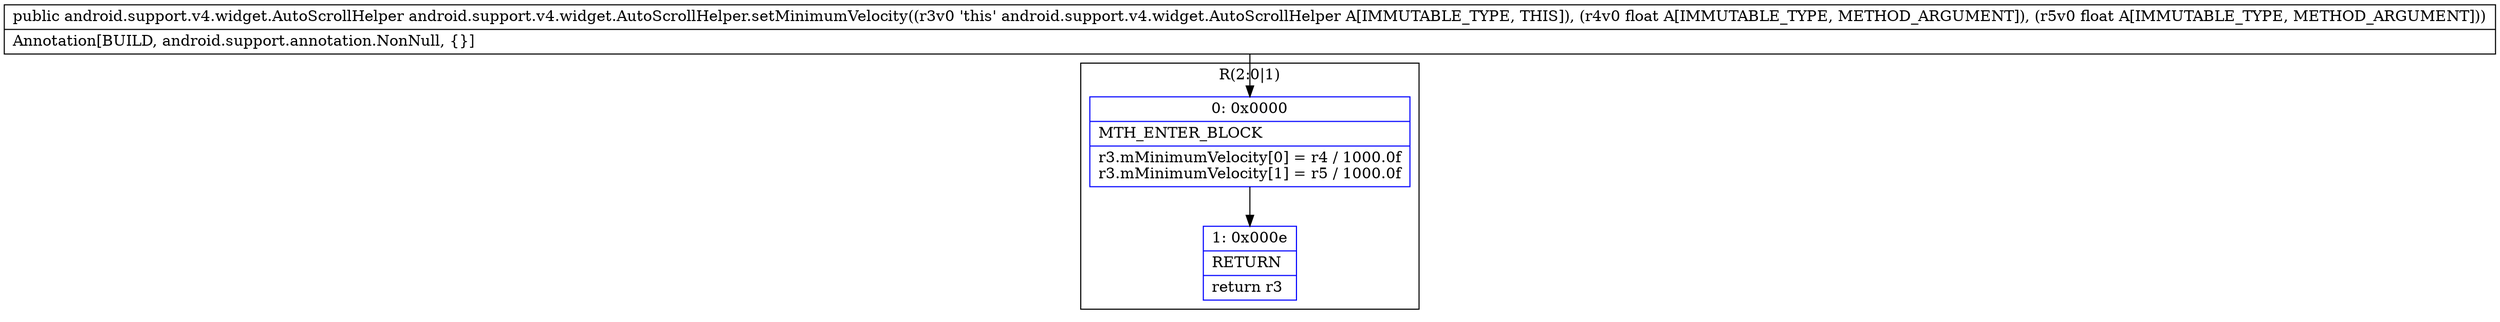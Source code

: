 digraph "CFG forandroid.support.v4.widget.AutoScrollHelper.setMinimumVelocity(FF)Landroid\/support\/v4\/widget\/AutoScrollHelper;" {
subgraph cluster_Region_816487559 {
label = "R(2:0|1)";
node [shape=record,color=blue];
Node_0 [shape=record,label="{0\:\ 0x0000|MTH_ENTER_BLOCK\l|r3.mMinimumVelocity[0] = r4 \/ 1000.0f\lr3.mMinimumVelocity[1] = r5 \/ 1000.0f\l}"];
Node_1 [shape=record,label="{1\:\ 0x000e|RETURN\l|return r3\l}"];
}
MethodNode[shape=record,label="{public android.support.v4.widget.AutoScrollHelper android.support.v4.widget.AutoScrollHelper.setMinimumVelocity((r3v0 'this' android.support.v4.widget.AutoScrollHelper A[IMMUTABLE_TYPE, THIS]), (r4v0 float A[IMMUTABLE_TYPE, METHOD_ARGUMENT]), (r5v0 float A[IMMUTABLE_TYPE, METHOD_ARGUMENT]))  | Annotation[BUILD, android.support.annotation.NonNull, \{\}]\l}"];
MethodNode -> Node_0;
Node_0 -> Node_1;
}

